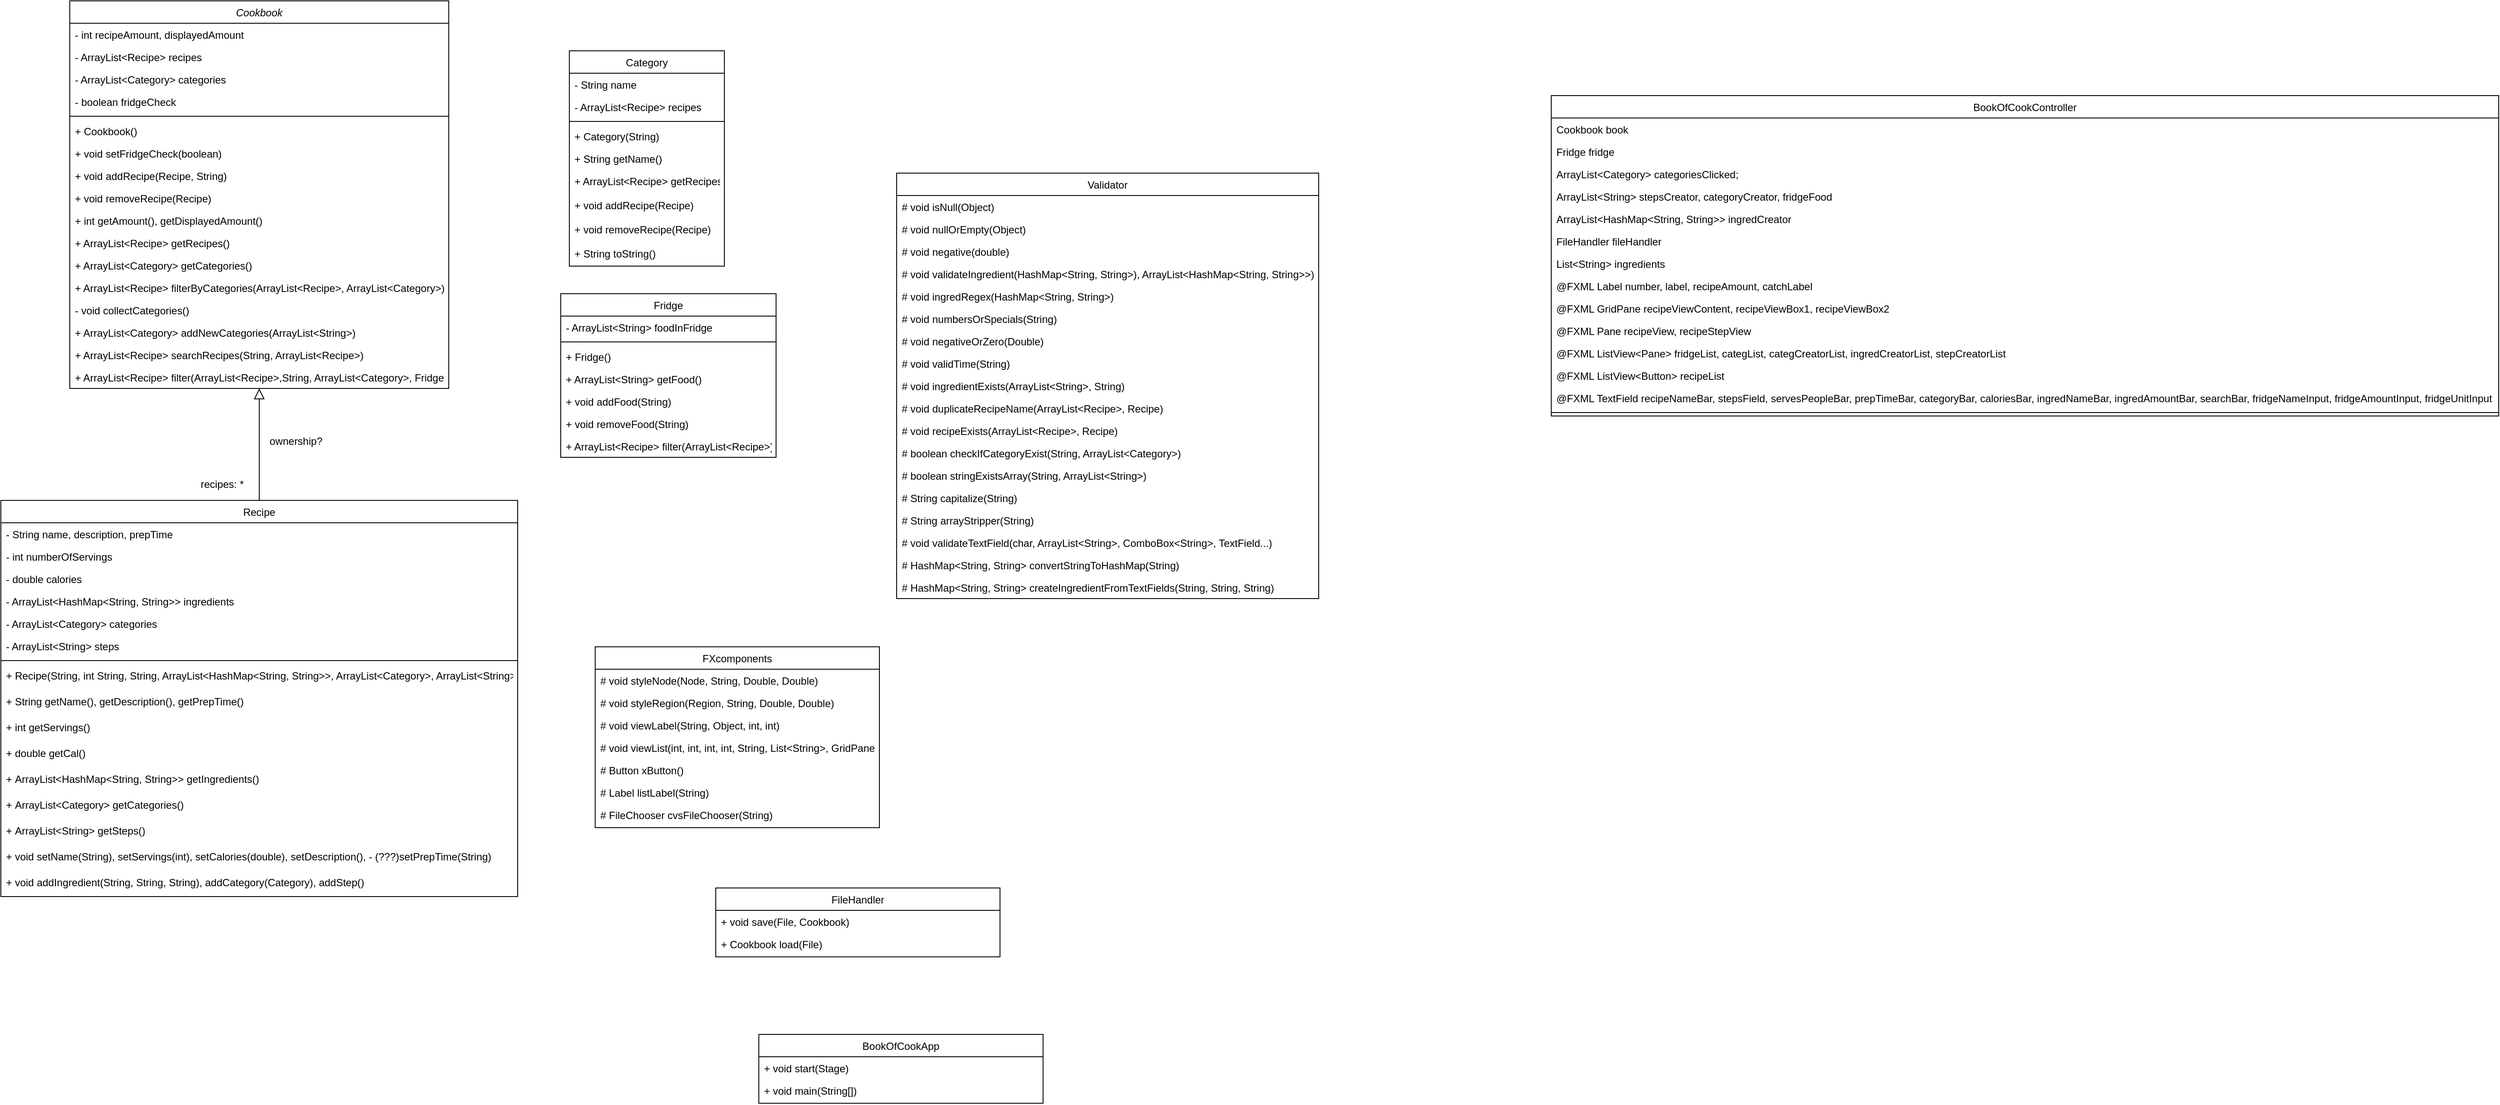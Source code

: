 <mxfile version="16.5.1" type="device"><diagram id="C5RBs43oDa-KdzZeNtuy" name="Page-1"><mxGraphModel dx="205" dy="326" grid="1" gridSize="10" guides="1" tooltips="1" connect="1" arrows="1" fold="1" page="1" pageScale="1" pageWidth="3300" pageHeight="4681" math="0" shadow="0"><root><mxCell id="WIyWlLk6GJQsqaUBKTNV-0"/><mxCell id="WIyWlLk6GJQsqaUBKTNV-1" parent="WIyWlLk6GJQsqaUBKTNV-0"/><mxCell id="zkfFHV4jXpPFQw0GAbJ--0" value="Cookbook" style="swimlane;fontStyle=2;align=center;verticalAlign=top;childLayout=stackLayout;horizontal=1;startSize=26;horizontalStack=0;resizeParent=1;resizeLast=0;collapsible=1;marginBottom=0;rounded=0;shadow=0;strokeWidth=1;" parent="WIyWlLk6GJQsqaUBKTNV-1" vertex="1"><mxGeometry x="100" y="10" width="440" height="450" as="geometry"><mxRectangle x="230" y="140" width="160" height="26" as="alternateBounds"/></mxGeometry></mxCell><mxCell id="zkfFHV4jXpPFQw0GAbJ--1" value="- int recipeAmount, displayedAmount" style="text;align=left;verticalAlign=top;spacingLeft=4;spacingRight=4;overflow=hidden;rotatable=0;points=[[0,0.5],[1,0.5]];portConstraint=eastwest;" parent="zkfFHV4jXpPFQw0GAbJ--0" vertex="1"><mxGeometry y="26" width="440" height="26" as="geometry"/></mxCell><mxCell id="zkfFHV4jXpPFQw0GAbJ--2" value="- ArrayList&lt;Recipe&gt; recipes" style="text;align=left;verticalAlign=top;spacingLeft=4;spacingRight=4;overflow=hidden;rotatable=0;points=[[0,0.5],[1,0.5]];portConstraint=eastwest;rounded=0;shadow=0;html=0;" parent="zkfFHV4jXpPFQw0GAbJ--0" vertex="1"><mxGeometry y="52" width="440" height="26" as="geometry"/></mxCell><mxCell id="zkfFHV4jXpPFQw0GAbJ--3" value="- ArrayList&lt;Category&gt; categories" style="text;align=left;verticalAlign=top;spacingLeft=4;spacingRight=4;overflow=hidden;rotatable=0;points=[[0,0.5],[1,0.5]];portConstraint=eastwest;rounded=0;shadow=0;html=0;" parent="zkfFHV4jXpPFQw0GAbJ--0" vertex="1"><mxGeometry y="78" width="440" height="26" as="geometry"/></mxCell><mxCell id="WYHL8WYSI3X4Hst5eTMY-47" value="- boolean fridgeCheck" style="text;align=left;verticalAlign=top;spacingLeft=4;spacingRight=4;overflow=hidden;rotatable=0;points=[[0,0.5],[1,0.5]];portConstraint=eastwest;rounded=0;shadow=0;html=0;" parent="zkfFHV4jXpPFQw0GAbJ--0" vertex="1"><mxGeometry y="104" width="440" height="26" as="geometry"/></mxCell><mxCell id="zkfFHV4jXpPFQw0GAbJ--4" value="" style="line;html=1;strokeWidth=1;align=left;verticalAlign=middle;spacingTop=-1;spacingLeft=3;spacingRight=3;rotatable=0;labelPosition=right;points=[];portConstraint=eastwest;" parent="zkfFHV4jXpPFQw0GAbJ--0" vertex="1"><mxGeometry y="130" width="440" height="8" as="geometry"/></mxCell><mxCell id="zkfFHV4jXpPFQw0GAbJ--5" value="+ Cookbook()" style="text;align=left;verticalAlign=top;spacingLeft=4;spacingRight=4;overflow=hidden;rotatable=0;points=[[0,0.5],[1,0.5]];portConstraint=eastwest;" parent="zkfFHV4jXpPFQw0GAbJ--0" vertex="1"><mxGeometry y="138" width="440" height="26" as="geometry"/></mxCell><mxCell id="WYHL8WYSI3X4Hst5eTMY-57" value="+ void setFridgeCheck(boolean)" style="text;align=left;verticalAlign=top;spacingLeft=4;spacingRight=4;overflow=hidden;rotatable=0;points=[[0,0.5],[1,0.5]];portConstraint=eastwest;" parent="zkfFHV4jXpPFQw0GAbJ--0" vertex="1"><mxGeometry y="164" width="440" height="26" as="geometry"/></mxCell><mxCell id="WYHL8WYSI3X4Hst5eTMY-48" value="+ void addRecipe(Recipe, String)" style="text;align=left;verticalAlign=top;spacingLeft=4;spacingRight=4;overflow=hidden;rotatable=0;points=[[0,0.5],[1,0.5]];portConstraint=eastwest;" parent="zkfFHV4jXpPFQw0GAbJ--0" vertex="1"><mxGeometry y="190" width="440" height="26" as="geometry"/></mxCell><mxCell id="WYHL8WYSI3X4Hst5eTMY-49" value="+ void removeRecipe(Recipe)" style="text;align=left;verticalAlign=top;spacingLeft=4;spacingRight=4;overflow=hidden;rotatable=0;points=[[0,0.5],[1,0.5]];portConstraint=eastwest;" parent="zkfFHV4jXpPFQw0GAbJ--0" vertex="1"><mxGeometry y="216" width="440" height="26" as="geometry"/></mxCell><mxCell id="WYHL8WYSI3X4Hst5eTMY-50" value="+ int getAmount(), getDisplayedAmount()" style="text;align=left;verticalAlign=top;spacingLeft=4;spacingRight=4;overflow=hidden;rotatable=0;points=[[0,0.5],[1,0.5]];portConstraint=eastwest;" parent="zkfFHV4jXpPFQw0GAbJ--0" vertex="1"><mxGeometry y="242" width="440" height="26" as="geometry"/></mxCell><mxCell id="WYHL8WYSI3X4Hst5eTMY-51" value="+ ArrayList&lt;Recipe&gt; getRecipes()" style="text;align=left;verticalAlign=top;spacingLeft=4;spacingRight=4;overflow=hidden;rotatable=0;points=[[0,0.5],[1,0.5]];portConstraint=eastwest;" parent="zkfFHV4jXpPFQw0GAbJ--0" vertex="1"><mxGeometry y="268" width="440" height="26" as="geometry"/></mxCell><mxCell id="WYHL8WYSI3X4Hst5eTMY-52" value="+ ArrayList&lt;Category&gt; getCategories()" style="text;align=left;verticalAlign=top;spacingLeft=4;spacingRight=4;overflow=hidden;rotatable=0;points=[[0,0.5],[1,0.5]];portConstraint=eastwest;" parent="zkfFHV4jXpPFQw0GAbJ--0" vertex="1"><mxGeometry y="294" width="440" height="26" as="geometry"/></mxCell><mxCell id="WYHL8WYSI3X4Hst5eTMY-53" value="+ ArrayList&lt;Recipe&gt; filterByCategories(ArrayList&lt;Recipe&gt;, ArrayList&lt;Category&gt;)" style="text;align=left;verticalAlign=top;spacingLeft=4;spacingRight=4;overflow=hidden;rotatable=0;points=[[0,0.5],[1,0.5]];portConstraint=eastwest;" parent="zkfFHV4jXpPFQw0GAbJ--0" vertex="1"><mxGeometry y="320" width="440" height="26" as="geometry"/></mxCell><mxCell id="WYHL8WYSI3X4Hst5eTMY-54" value="- void collectCategories()" style="text;align=left;verticalAlign=top;spacingLeft=4;spacingRight=4;overflow=hidden;rotatable=0;points=[[0,0.5],[1,0.5]];portConstraint=eastwest;" parent="zkfFHV4jXpPFQw0GAbJ--0" vertex="1"><mxGeometry y="346" width="440" height="26" as="geometry"/></mxCell><mxCell id="WYHL8WYSI3X4Hst5eTMY-55" value="+ ArrayList&lt;Category&gt; addNewCategories(ArrayList&lt;String&gt;)" style="text;align=left;verticalAlign=top;spacingLeft=4;spacingRight=4;overflow=hidden;rotatable=0;points=[[0,0.5],[1,0.5]];portConstraint=eastwest;" parent="zkfFHV4jXpPFQw0GAbJ--0" vertex="1"><mxGeometry y="372" width="440" height="26" as="geometry"/></mxCell><mxCell id="WYHL8WYSI3X4Hst5eTMY-56" value="+ ArrayList&lt;Recipe&gt; searchRecipes(String, ArrayList&lt;Recipe&gt;)" style="text;align=left;verticalAlign=top;spacingLeft=4;spacingRight=4;overflow=hidden;rotatable=0;points=[[0,0.5],[1,0.5]];portConstraint=eastwest;" parent="zkfFHV4jXpPFQw0GAbJ--0" vertex="1"><mxGeometry y="398" width="440" height="26" as="geometry"/></mxCell><mxCell id="WYHL8WYSI3X4Hst5eTMY-58" value="+ ArrayList&lt;Recipe&gt; filter(ArrayList&lt;Recipe&gt;,String, ArrayList&lt;Category&gt;, Fridge)" style="text;align=left;verticalAlign=top;spacingLeft=4;spacingRight=4;overflow=hidden;rotatable=0;points=[[0,0.5],[1,0.5]];portConstraint=eastwest;" parent="zkfFHV4jXpPFQw0GAbJ--0" vertex="1"><mxGeometry y="424" width="440" height="26" as="geometry"/></mxCell><mxCell id="zkfFHV4jXpPFQw0GAbJ--6" value="Recipe" style="swimlane;fontStyle=0;align=center;verticalAlign=top;childLayout=stackLayout;horizontal=1;startSize=26;horizontalStack=0;resizeParent=1;resizeLast=0;collapsible=1;marginBottom=0;rounded=0;shadow=0;strokeWidth=1;" parent="WIyWlLk6GJQsqaUBKTNV-1" vertex="1"><mxGeometry x="20" y="590" width="600" height="460" as="geometry"><mxRectangle x="130" y="380" width="160" height="26" as="alternateBounds"/></mxGeometry></mxCell><mxCell id="WYHL8WYSI3X4Hst5eTMY-22" value="- String name, description, prepTime" style="text;align=left;verticalAlign=top;spacingLeft=4;spacingRight=4;overflow=hidden;rotatable=0;points=[[0,0.5],[1,0.5]];portConstraint=eastwest;" parent="zkfFHV4jXpPFQw0GAbJ--6" vertex="1"><mxGeometry y="26" width="600" height="26" as="geometry"/></mxCell><mxCell id="zkfFHV4jXpPFQw0GAbJ--7" value="- int numberOfServings" style="text;align=left;verticalAlign=top;spacingLeft=4;spacingRight=4;overflow=hidden;rotatable=0;points=[[0,0.5],[1,0.5]];portConstraint=eastwest;" parent="zkfFHV4jXpPFQw0GAbJ--6" vertex="1"><mxGeometry y="52" width="600" height="26" as="geometry"/></mxCell><mxCell id="WYHL8WYSI3X4Hst5eTMY-23" value="- double calories" style="text;align=left;verticalAlign=top;spacingLeft=4;spacingRight=4;overflow=hidden;rotatable=0;points=[[0,0.5],[1,0.5]];portConstraint=eastwest;" parent="zkfFHV4jXpPFQw0GAbJ--6" vertex="1"><mxGeometry y="78" width="600" height="26" as="geometry"/></mxCell><mxCell id="WYHL8WYSI3X4Hst5eTMY-24" value="- ArrayList&lt;HashMap&lt;String, String&gt;&gt; ingredients" style="text;align=left;verticalAlign=top;spacingLeft=4;spacingRight=4;overflow=hidden;rotatable=0;points=[[0,0.5],[1,0.5]];portConstraint=eastwest;" parent="zkfFHV4jXpPFQw0GAbJ--6" vertex="1"><mxGeometry y="104" width="600" height="26" as="geometry"/></mxCell><mxCell id="WYHL8WYSI3X4Hst5eTMY-25" value="- ArrayList&lt;Category&gt; categories" style="text;align=left;verticalAlign=top;spacingLeft=4;spacingRight=4;overflow=hidden;rotatable=0;points=[[0,0.5],[1,0.5]];portConstraint=eastwest;" parent="zkfFHV4jXpPFQw0GAbJ--6" vertex="1"><mxGeometry y="130" width="600" height="26" as="geometry"/></mxCell><mxCell id="WYHL8WYSI3X4Hst5eTMY-26" value="- ArrayList&lt;String&gt; steps" style="text;align=left;verticalAlign=top;spacingLeft=4;spacingRight=4;overflow=hidden;rotatable=0;points=[[0,0.5],[1,0.5]];portConstraint=eastwest;" parent="zkfFHV4jXpPFQw0GAbJ--6" vertex="1"><mxGeometry y="156" width="600" height="26" as="geometry"/></mxCell><mxCell id="zkfFHV4jXpPFQw0GAbJ--9" value="" style="line;html=1;strokeWidth=1;align=left;verticalAlign=middle;spacingTop=-1;spacingLeft=3;spacingRight=3;rotatable=0;labelPosition=right;points=[];portConstraint=eastwest;" parent="zkfFHV4jXpPFQw0GAbJ--6" vertex="1"><mxGeometry y="182" width="600" height="8" as="geometry"/></mxCell><mxCell id="WYHL8WYSI3X4Hst5eTMY-40" value="+ Recipe(String, int String, String, ArrayList&lt;HashMap&lt;String, String&gt;&gt;, ArrayList&lt;Category&gt;, ArrayList&lt;String&gt;)" style="text;align=left;verticalAlign=top;spacingLeft=4;spacingRight=4;overflow=hidden;rotatable=0;points=[[0,0.5],[1,0.5]];portConstraint=eastwest;" parent="zkfFHV4jXpPFQw0GAbJ--6" vertex="1"><mxGeometry y="190" width="600" height="30" as="geometry"/></mxCell><mxCell id="WYHL8WYSI3X4Hst5eTMY-42" value="+ String getName(), getDescription(), getPrepTime()" style="text;align=left;verticalAlign=top;spacingLeft=4;spacingRight=4;overflow=hidden;rotatable=0;points=[[0,0.5],[1,0.5]];portConstraint=eastwest;" parent="zkfFHV4jXpPFQw0GAbJ--6" vertex="1"><mxGeometry y="220" width="600" height="30" as="geometry"/></mxCell><mxCell id="WYHL8WYSI3X4Hst5eTMY-38" value="+ int getServings()" style="text;align=left;verticalAlign=top;spacingLeft=4;spacingRight=4;overflow=hidden;rotatable=0;points=[[0,0.5],[1,0.5]];portConstraint=eastwest;" parent="zkfFHV4jXpPFQw0GAbJ--6" vertex="1"><mxGeometry y="250" width="600" height="30" as="geometry"/></mxCell><mxCell id="WYHL8WYSI3X4Hst5eTMY-43" value="+ double getCal()" style="text;align=left;verticalAlign=top;spacingLeft=4;spacingRight=4;overflow=hidden;rotatable=0;points=[[0,0.5],[1,0.5]];portConstraint=eastwest;" parent="zkfFHV4jXpPFQw0GAbJ--6" vertex="1"><mxGeometry y="280" width="600" height="30" as="geometry"/></mxCell><mxCell id="WYHL8WYSI3X4Hst5eTMY-44" value="+ ArrayList&lt;HashMap&lt;String, String&gt;&gt; getIngredients()" style="text;align=left;verticalAlign=top;spacingLeft=4;spacingRight=4;overflow=hidden;rotatable=0;points=[[0,0.5],[1,0.5]];portConstraint=eastwest;" parent="zkfFHV4jXpPFQw0GAbJ--6" vertex="1"><mxGeometry y="310" width="600" height="30" as="geometry"/></mxCell><mxCell id="WYHL8WYSI3X4Hst5eTMY-46" value="+ ArrayList&lt;Category&gt; getCategories()" style="text;align=left;verticalAlign=top;spacingLeft=4;spacingRight=4;overflow=hidden;rotatable=0;points=[[0,0.5],[1,0.5]];portConstraint=eastwest;" parent="zkfFHV4jXpPFQw0GAbJ--6" vertex="1"><mxGeometry y="340" width="600" height="30" as="geometry"/></mxCell><mxCell id="WYHL8WYSI3X4Hst5eTMY-45" value="+ ArrayList&lt;String&gt; getSteps()" style="text;align=left;verticalAlign=top;spacingLeft=4;spacingRight=4;overflow=hidden;rotatable=0;points=[[0,0.5],[1,0.5]];portConstraint=eastwest;" parent="zkfFHV4jXpPFQw0GAbJ--6" vertex="1"><mxGeometry y="370" width="600" height="30" as="geometry"/></mxCell><mxCell id="zkfFHV4jXpPFQw0GAbJ--11" value="+ void setName(String), setServings(int), setCalories(double), setDescription(), - (???)setPrepTime(String)" style="text;align=left;verticalAlign=top;spacingLeft=4;spacingRight=4;overflow=hidden;rotatable=0;points=[[0,0.5],[1,0.5]];portConstraint=eastwest;" parent="zkfFHV4jXpPFQw0GAbJ--6" vertex="1"><mxGeometry y="400" width="600" height="30" as="geometry"/></mxCell><mxCell id="WYHL8WYSI3X4Hst5eTMY-37" value="+ void addIngredient(String, String, String), addCategory(Category), addStep()" style="text;align=left;verticalAlign=top;spacingLeft=4;spacingRight=4;overflow=hidden;rotatable=0;points=[[0,0.5],[1,0.5]];portConstraint=eastwest;" parent="zkfFHV4jXpPFQw0GAbJ--6" vertex="1"><mxGeometry y="430" width="600" height="30" as="geometry"/></mxCell><mxCell id="zkfFHV4jXpPFQw0GAbJ--12" value="" style="endArrow=block;endSize=10;endFill=0;shadow=0;strokeWidth=1;rounded=0;edgeStyle=elbowEdgeStyle;elbow=vertical;" parent="WIyWlLk6GJQsqaUBKTNV-1" source="zkfFHV4jXpPFQw0GAbJ--6" target="zkfFHV4jXpPFQw0GAbJ--0" edge="1"><mxGeometry width="160" relative="1" as="geometry"><mxPoint x="200" y="433" as="sourcePoint"/><mxPoint x="200" y="433" as="targetPoint"/></mxGeometry></mxCell><mxCell id="zkfFHV4jXpPFQw0GAbJ--17" value="Fridge" style="swimlane;fontStyle=0;align=center;verticalAlign=top;childLayout=stackLayout;horizontal=1;startSize=26;horizontalStack=0;resizeParent=1;resizeLast=0;collapsible=1;marginBottom=0;rounded=0;shadow=0;strokeWidth=1;" parent="WIyWlLk6GJQsqaUBKTNV-1" vertex="1"><mxGeometry x="670" y="350" width="250" height="190" as="geometry"><mxRectangle x="550" y="140" width="160" height="26" as="alternateBounds"/></mxGeometry></mxCell><mxCell id="zkfFHV4jXpPFQw0GAbJ--18" value="- ArrayList&lt;String&gt; foodInFridge" style="text;align=left;verticalAlign=top;spacingLeft=4;spacingRight=4;overflow=hidden;rotatable=0;points=[[0,0.5],[1,0.5]];portConstraint=eastwest;" parent="zkfFHV4jXpPFQw0GAbJ--17" vertex="1"><mxGeometry y="26" width="250" height="26" as="geometry"/></mxCell><mxCell id="zkfFHV4jXpPFQw0GAbJ--23" value="" style="line;html=1;strokeWidth=1;align=left;verticalAlign=middle;spacingTop=-1;spacingLeft=3;spacingRight=3;rotatable=0;labelPosition=right;points=[];portConstraint=eastwest;" parent="zkfFHV4jXpPFQw0GAbJ--17" vertex="1"><mxGeometry y="52" width="250" height="8" as="geometry"/></mxCell><mxCell id="zkfFHV4jXpPFQw0GAbJ--24" value="+ Fridge()" style="text;align=left;verticalAlign=top;spacingLeft=4;spacingRight=4;overflow=hidden;rotatable=0;points=[[0,0.5],[1,0.5]];portConstraint=eastwest;" parent="zkfFHV4jXpPFQw0GAbJ--17" vertex="1"><mxGeometry y="60" width="250" height="26" as="geometry"/></mxCell><mxCell id="zkfFHV4jXpPFQw0GAbJ--25" value="+ ArrayList&lt;String&gt; getFood()" style="text;align=left;verticalAlign=top;spacingLeft=4;spacingRight=4;overflow=hidden;rotatable=0;points=[[0,0.5],[1,0.5]];portConstraint=eastwest;" parent="zkfFHV4jXpPFQw0GAbJ--17" vertex="1"><mxGeometry y="86" width="250" height="26" as="geometry"/></mxCell><mxCell id="WYHL8WYSI3X4Hst5eTMY-67" value="+ void addFood(String)" style="text;align=left;verticalAlign=top;spacingLeft=4;spacingRight=4;overflow=hidden;rotatable=0;points=[[0,0.5],[1,0.5]];portConstraint=eastwest;" parent="zkfFHV4jXpPFQw0GAbJ--17" vertex="1"><mxGeometry y="112" width="250" height="26" as="geometry"/></mxCell><mxCell id="WYHL8WYSI3X4Hst5eTMY-68" value="+ void removeFood(String)" style="text;align=left;verticalAlign=top;spacingLeft=4;spacingRight=4;overflow=hidden;rotatable=0;points=[[0,0.5],[1,0.5]];portConstraint=eastwest;" parent="zkfFHV4jXpPFQw0GAbJ--17" vertex="1"><mxGeometry y="138" width="250" height="26" as="geometry"/></mxCell><mxCell id="WYHL8WYSI3X4Hst5eTMY-69" value="+ ArrayList&lt;Recipe&gt; filter(ArrayList&lt;Recipe&gt;)" style="text;align=left;verticalAlign=top;spacingLeft=4;spacingRight=4;overflow=hidden;rotatable=0;points=[[0,0.5],[1,0.5]];portConstraint=eastwest;" parent="zkfFHV4jXpPFQw0GAbJ--17" vertex="1"><mxGeometry y="164" width="250" height="26" as="geometry"/></mxCell><mxCell id="WYHL8WYSI3X4Hst5eTMY-0" value="BookOfCookController" style="swimlane;fontStyle=0;align=center;verticalAlign=top;childLayout=stackLayout;horizontal=1;startSize=26;horizontalStack=0;resizeParent=1;resizeLast=0;collapsible=1;marginBottom=0;rounded=0;shadow=0;strokeWidth=1;" parent="WIyWlLk6GJQsqaUBKTNV-1" vertex="1"><mxGeometry x="1820" y="120" width="1100" height="372" as="geometry"><mxRectangle x="230" y="140" width="160" height="26" as="alternateBounds"/></mxGeometry></mxCell><mxCell id="WYHL8WYSI3X4Hst5eTMY-1" value="Cookbook book" style="text;align=left;verticalAlign=top;spacingLeft=4;spacingRight=4;overflow=hidden;rotatable=0;points=[[0,0.5],[1,0.5]];portConstraint=eastwest;" parent="WYHL8WYSI3X4Hst5eTMY-0" vertex="1"><mxGeometry y="26" width="1100" height="26" as="geometry"/></mxCell><mxCell id="WYHL8WYSI3X4Hst5eTMY-2" value="Fridge fridge" style="text;align=left;verticalAlign=top;spacingLeft=4;spacingRight=4;overflow=hidden;rotatable=0;points=[[0,0.5],[1,0.5]];portConstraint=eastwest;rounded=0;shadow=0;html=0;" parent="WYHL8WYSI3X4Hst5eTMY-0" vertex="1"><mxGeometry y="52" width="1100" height="26" as="geometry"/></mxCell><mxCell id="WYHL8WYSI3X4Hst5eTMY-3" value="ArrayList&lt;Category&gt; categoriesClicked;" style="text;align=left;verticalAlign=top;spacingLeft=4;spacingRight=4;overflow=hidden;rotatable=0;points=[[0,0.5],[1,0.5]];portConstraint=eastwest;rounded=0;shadow=0;html=0;" parent="WYHL8WYSI3X4Hst5eTMY-0" vertex="1"><mxGeometry y="78" width="1100" height="26" as="geometry"/></mxCell><mxCell id="WYHL8WYSI3X4Hst5eTMY-117" value="ArrayList&lt;String&gt; stepsCreator, categoryCreator, fridgeFood" style="text;align=left;verticalAlign=top;spacingLeft=4;spacingRight=4;overflow=hidden;rotatable=0;points=[[0,0.5],[1,0.5]];portConstraint=eastwest;rounded=0;shadow=0;html=0;" parent="WYHL8WYSI3X4Hst5eTMY-0" vertex="1"><mxGeometry y="104" width="1100" height="26" as="geometry"/></mxCell><mxCell id="WYHL8WYSI3X4Hst5eTMY-118" value="ArrayList&lt;HashMap&lt;String, String&gt;&gt; ingredCreator" style="text;align=left;verticalAlign=top;spacingLeft=4;spacingRight=4;overflow=hidden;rotatable=0;points=[[0,0.5],[1,0.5]];portConstraint=eastwest;rounded=0;shadow=0;html=0;" parent="WYHL8WYSI3X4Hst5eTMY-0" vertex="1"><mxGeometry y="130" width="1100" height="26" as="geometry"/></mxCell><mxCell id="WYHL8WYSI3X4Hst5eTMY-119" value="FileHandler fileHandler" style="text;align=left;verticalAlign=top;spacingLeft=4;spacingRight=4;overflow=hidden;rotatable=0;points=[[0,0.5],[1,0.5]];portConstraint=eastwest;rounded=0;shadow=0;html=0;" parent="WYHL8WYSI3X4Hst5eTMY-0" vertex="1"><mxGeometry y="156" width="1100" height="26" as="geometry"/></mxCell><mxCell id="WYHL8WYSI3X4Hst5eTMY-120" value="List&lt;String&gt; ingredients" style="text;align=left;verticalAlign=top;spacingLeft=4;spacingRight=4;overflow=hidden;rotatable=0;points=[[0,0.5],[1,0.5]];portConstraint=eastwest;rounded=0;shadow=0;html=0;" parent="WYHL8WYSI3X4Hst5eTMY-0" vertex="1"><mxGeometry y="182" width="1100" height="26" as="geometry"/></mxCell><mxCell id="WYHL8WYSI3X4Hst5eTMY-121" value="@FXML Label number, label, recipeAmount, catchLabel" style="text;align=left;verticalAlign=top;spacingLeft=4;spacingRight=4;overflow=hidden;rotatable=0;points=[[0,0.5],[1,0.5]];portConstraint=eastwest;rounded=0;shadow=0;html=0;" parent="WYHL8WYSI3X4Hst5eTMY-0" vertex="1"><mxGeometry y="208" width="1100" height="26" as="geometry"/></mxCell><mxCell id="WYHL8WYSI3X4Hst5eTMY-122" value="@FXML GridPane recipeViewContent, recipeViewBox1, recipeViewBox2" style="text;align=left;verticalAlign=top;spacingLeft=4;spacingRight=4;overflow=hidden;rotatable=0;points=[[0,0.5],[1,0.5]];portConstraint=eastwest;rounded=0;shadow=0;html=0;" parent="WYHL8WYSI3X4Hst5eTMY-0" vertex="1"><mxGeometry y="234" width="1100" height="26" as="geometry"/></mxCell><mxCell id="WYHL8WYSI3X4Hst5eTMY-123" value="@FXML Pane recipeView, recipeStepView" style="text;align=left;verticalAlign=top;spacingLeft=4;spacingRight=4;overflow=hidden;rotatable=0;points=[[0,0.5],[1,0.5]];portConstraint=eastwest;rounded=0;shadow=0;html=0;" parent="WYHL8WYSI3X4Hst5eTMY-0" vertex="1"><mxGeometry y="260" width="1100" height="26" as="geometry"/></mxCell><mxCell id="WYHL8WYSI3X4Hst5eTMY-124" value="@FXML ListView&lt;Pane&gt; fridgeList, categList, categCreatorList, ingredCreatorList, stepCreatorList" style="text;align=left;verticalAlign=top;spacingLeft=4;spacingRight=4;overflow=hidden;rotatable=0;points=[[0,0.5],[1,0.5]];portConstraint=eastwest;rounded=0;shadow=0;html=0;" parent="WYHL8WYSI3X4Hst5eTMY-0" vertex="1"><mxGeometry y="286" width="1100" height="26" as="geometry"/></mxCell><mxCell id="WYHL8WYSI3X4Hst5eTMY-125" value="@FXML ListView&lt;Button&gt; recipeList" style="text;align=left;verticalAlign=top;spacingLeft=4;spacingRight=4;overflow=hidden;rotatable=0;points=[[0,0.5],[1,0.5]];portConstraint=eastwest;rounded=0;shadow=0;html=0;" parent="WYHL8WYSI3X4Hst5eTMY-0" vertex="1"><mxGeometry y="312" width="1100" height="26" as="geometry"/></mxCell><mxCell id="WYHL8WYSI3X4Hst5eTMY-126" value="@FXML TextField recipeNameBar, stepsField, servesPeopleBar, prepTimeBar, categoryBar, caloriesBar, ingredNameBar, ingredAmountBar, searchBar, fridgeNameInput, fridgeAmountInput, fridgeUnitInput" style="text;align=left;verticalAlign=top;spacingLeft=4;spacingRight=4;overflow=hidden;rotatable=0;points=[[0,0.5],[1,0.5]];portConstraint=eastwest;rounded=0;shadow=0;html=0;" parent="WYHL8WYSI3X4Hst5eTMY-0" vertex="1"><mxGeometry y="338" width="1100" height="26" as="geometry"/></mxCell><mxCell id="WYHL8WYSI3X4Hst5eTMY-4" value="" style="line;html=1;strokeWidth=1;align=left;verticalAlign=middle;spacingTop=-1;spacingLeft=3;spacingRight=3;rotatable=0;labelPosition=right;points=[];portConstraint=eastwest;" parent="WYHL8WYSI3X4Hst5eTMY-0" vertex="1"><mxGeometry y="364" width="1100" height="8" as="geometry"/></mxCell><mxCell id="WYHL8WYSI3X4Hst5eTMY-12" value="Validator" style="swimlane;fontStyle=0;align=center;verticalAlign=top;childLayout=stackLayout;horizontal=1;startSize=26;horizontalStack=0;resizeParent=1;resizeLast=0;collapsible=1;marginBottom=0;rounded=0;shadow=0;strokeWidth=1;" parent="WIyWlLk6GJQsqaUBKTNV-1" vertex="1"><mxGeometry x="1060" y="210" width="490" height="494" as="geometry"><mxRectangle x="550" y="140" width="160" height="26" as="alternateBounds"/></mxGeometry></mxCell><mxCell id="WYHL8WYSI3X4Hst5eTMY-19" value="# void isNull(Object)" style="text;align=left;verticalAlign=top;spacingLeft=4;spacingRight=4;overflow=hidden;rotatable=0;points=[[0,0.5],[1,0.5]];portConstraint=eastwest;" parent="WYHL8WYSI3X4Hst5eTMY-12" vertex="1"><mxGeometry y="26" width="490" height="26" as="geometry"/></mxCell><mxCell id="WYHL8WYSI3X4Hst5eTMY-20" value="# void nullOrEmpty(Object)" style="text;align=left;verticalAlign=top;spacingLeft=4;spacingRight=4;overflow=hidden;rotatable=0;points=[[0,0.5],[1,0.5]];portConstraint=eastwest;" parent="WYHL8WYSI3X4Hst5eTMY-12" vertex="1"><mxGeometry y="52" width="490" height="26" as="geometry"/></mxCell><mxCell id="WYHL8WYSI3X4Hst5eTMY-70" value="# void negative(double)" style="text;align=left;verticalAlign=top;spacingLeft=4;spacingRight=4;overflow=hidden;rotatable=0;points=[[0,0.5],[1,0.5]];portConstraint=eastwest;" parent="WYHL8WYSI3X4Hst5eTMY-12" vertex="1"><mxGeometry y="78" width="490" height="26" as="geometry"/></mxCell><mxCell id="WYHL8WYSI3X4Hst5eTMY-71" value="# void validateIngredient(HashMap&lt;String, String&gt;), ArrayList&lt;HashMap&lt;String, String&gt;&gt;)" style="text;align=left;verticalAlign=top;spacingLeft=4;spacingRight=4;overflow=hidden;rotatable=0;points=[[0,0.5],[1,0.5]];portConstraint=eastwest;" parent="WYHL8WYSI3X4Hst5eTMY-12" vertex="1"><mxGeometry y="104" width="490" height="26" as="geometry"/></mxCell><mxCell id="WYHL8WYSI3X4Hst5eTMY-72" value="# void ingredRegex(HashMap&lt;String, String&gt;)" style="text;align=left;verticalAlign=top;spacingLeft=4;spacingRight=4;overflow=hidden;rotatable=0;points=[[0,0.5],[1,0.5]];portConstraint=eastwest;" parent="WYHL8WYSI3X4Hst5eTMY-12" vertex="1"><mxGeometry y="130" width="490" height="26" as="geometry"/></mxCell><mxCell id="WYHL8WYSI3X4Hst5eTMY-73" value="# void numbersOrSpecials(String)" style="text;align=left;verticalAlign=top;spacingLeft=4;spacingRight=4;overflow=hidden;rotatable=0;points=[[0,0.5],[1,0.5]];portConstraint=eastwest;" parent="WYHL8WYSI3X4Hst5eTMY-12" vertex="1"><mxGeometry y="156" width="490" height="26" as="geometry"/></mxCell><mxCell id="WYHL8WYSI3X4Hst5eTMY-74" value="# void negativeOrZero(Double)" style="text;align=left;verticalAlign=top;spacingLeft=4;spacingRight=4;overflow=hidden;rotatable=0;points=[[0,0.5],[1,0.5]];portConstraint=eastwest;" parent="WYHL8WYSI3X4Hst5eTMY-12" vertex="1"><mxGeometry y="182" width="490" height="26" as="geometry"/></mxCell><mxCell id="WYHL8WYSI3X4Hst5eTMY-75" value="# void validTime(String)" style="text;align=left;verticalAlign=top;spacingLeft=4;spacingRight=4;overflow=hidden;rotatable=0;points=[[0,0.5],[1,0.5]];portConstraint=eastwest;" parent="WYHL8WYSI3X4Hst5eTMY-12" vertex="1"><mxGeometry y="208" width="490" height="26" as="geometry"/></mxCell><mxCell id="WYHL8WYSI3X4Hst5eTMY-76" value="# void ingredientExists(ArrayList&lt;String&gt;, String)" style="text;align=left;verticalAlign=top;spacingLeft=4;spacingRight=4;overflow=hidden;rotatable=0;points=[[0,0.5],[1,0.5]];portConstraint=eastwest;" parent="WYHL8WYSI3X4Hst5eTMY-12" vertex="1"><mxGeometry y="234" width="490" height="26" as="geometry"/></mxCell><mxCell id="WYHL8WYSI3X4Hst5eTMY-77" value="# void duplicateRecipeName(ArrayList&lt;Recipe&gt;, Recipe)" style="text;align=left;verticalAlign=top;spacingLeft=4;spacingRight=4;overflow=hidden;rotatable=0;points=[[0,0.5],[1,0.5]];portConstraint=eastwest;" parent="WYHL8WYSI3X4Hst5eTMY-12" vertex="1"><mxGeometry y="260" width="490" height="26" as="geometry"/></mxCell><mxCell id="WYHL8WYSI3X4Hst5eTMY-78" value="# void recipeExists(ArrayList&lt;Recipe&gt;, Recipe)" style="text;align=left;verticalAlign=top;spacingLeft=4;spacingRight=4;overflow=hidden;rotatable=0;points=[[0,0.5],[1,0.5]];portConstraint=eastwest;" parent="WYHL8WYSI3X4Hst5eTMY-12" vertex="1"><mxGeometry y="286" width="490" height="26" as="geometry"/></mxCell><mxCell id="WYHL8WYSI3X4Hst5eTMY-79" value="# boolean checkIfCategoryExist(String, ArrayList&lt;Category&gt;)" style="text;align=left;verticalAlign=top;spacingLeft=4;spacingRight=4;overflow=hidden;rotatable=0;points=[[0,0.5],[1,0.5]];portConstraint=eastwest;" parent="WYHL8WYSI3X4Hst5eTMY-12" vertex="1"><mxGeometry y="312" width="490" height="26" as="geometry"/></mxCell><mxCell id="WYHL8WYSI3X4Hst5eTMY-80" value="# boolean stringExistsArray(String, ArrayList&lt;String&gt;)" style="text;align=left;verticalAlign=top;spacingLeft=4;spacingRight=4;overflow=hidden;rotatable=0;points=[[0,0.5],[1,0.5]];portConstraint=eastwest;" parent="WYHL8WYSI3X4Hst5eTMY-12" vertex="1"><mxGeometry y="338" width="490" height="26" as="geometry"/></mxCell><mxCell id="WYHL8WYSI3X4Hst5eTMY-81" value="# String capitalize(String)" style="text;align=left;verticalAlign=top;spacingLeft=4;spacingRight=4;overflow=hidden;rotatable=0;points=[[0,0.5],[1,0.5]];portConstraint=eastwest;" parent="WYHL8WYSI3X4Hst5eTMY-12" vertex="1"><mxGeometry y="364" width="490" height="26" as="geometry"/></mxCell><mxCell id="WYHL8WYSI3X4Hst5eTMY-82" value="# String arrayStripper(String)" style="text;align=left;verticalAlign=top;spacingLeft=4;spacingRight=4;overflow=hidden;rotatable=0;points=[[0,0.5],[1,0.5]];portConstraint=eastwest;" parent="WYHL8WYSI3X4Hst5eTMY-12" vertex="1"><mxGeometry y="390" width="490" height="26" as="geometry"/></mxCell><mxCell id="WYHL8WYSI3X4Hst5eTMY-83" value="# void validateTextField(char, ArrayList&lt;String&gt;, ComboBox&lt;String&gt;, TextField...)" style="text;align=left;verticalAlign=top;spacingLeft=4;spacingRight=4;overflow=hidden;rotatable=0;points=[[0,0.5],[1,0.5]];portConstraint=eastwest;" parent="WYHL8WYSI3X4Hst5eTMY-12" vertex="1"><mxGeometry y="416" width="490" height="26" as="geometry"/></mxCell><mxCell id="WYHL8WYSI3X4Hst5eTMY-84" value="# HashMap&lt;String, String&gt; convertStringToHashMap(String)" style="text;align=left;verticalAlign=top;spacingLeft=4;spacingRight=4;overflow=hidden;rotatable=0;points=[[0,0.5],[1,0.5]];portConstraint=eastwest;" parent="WYHL8WYSI3X4Hst5eTMY-12" vertex="1"><mxGeometry y="442" width="490" height="26" as="geometry"/></mxCell><mxCell id="WYHL8WYSI3X4Hst5eTMY-85" value="# HashMap&lt;String, String&gt; createIngredientFromTextFields(String, String, String)" style="text;align=left;verticalAlign=top;spacingLeft=4;spacingRight=4;overflow=hidden;rotatable=0;points=[[0,0.5],[1,0.5]];portConstraint=eastwest;" parent="WYHL8WYSI3X4Hst5eTMY-12" vertex="1"><mxGeometry y="468" width="490" height="26" as="geometry"/></mxCell><mxCell id="WYHL8WYSI3X4Hst5eTMY-27" value="Category" style="swimlane;fontStyle=0;align=center;verticalAlign=top;childLayout=stackLayout;horizontal=1;startSize=26;horizontalStack=0;resizeParent=1;resizeLast=0;collapsible=1;marginBottom=0;rounded=0;shadow=0;strokeWidth=1;" parent="WIyWlLk6GJQsqaUBKTNV-1" vertex="1"><mxGeometry x="680" y="68" width="180" height="250" as="geometry"><mxRectangle x="340" y="380" width="170" height="26" as="alternateBounds"/></mxGeometry></mxCell><mxCell id="WYHL8WYSI3X4Hst5eTMY-28" value="- String name" style="text;align=left;verticalAlign=top;spacingLeft=4;spacingRight=4;overflow=hidden;rotatable=0;points=[[0,0.5],[1,0.5]];portConstraint=eastwest;" parent="WYHL8WYSI3X4Hst5eTMY-27" vertex="1"><mxGeometry y="26" width="180" height="26" as="geometry"/></mxCell><mxCell id="WYHL8WYSI3X4Hst5eTMY-59" value="- ArrayList&lt;Recipe&gt; recipes" style="text;align=left;verticalAlign=top;spacingLeft=4;spacingRight=4;overflow=hidden;rotatable=0;points=[[0,0.5],[1,0.5]];portConstraint=eastwest;" parent="WYHL8WYSI3X4Hst5eTMY-27" vertex="1"><mxGeometry y="52" width="180" height="26" as="geometry"/></mxCell><mxCell id="WYHL8WYSI3X4Hst5eTMY-29" value="" style="line;html=1;strokeWidth=1;align=left;verticalAlign=middle;spacingTop=-1;spacingLeft=3;spacingRight=3;rotatable=0;labelPosition=right;points=[];portConstraint=eastwest;" parent="WYHL8WYSI3X4Hst5eTMY-27" vertex="1"><mxGeometry y="78" width="180" height="8" as="geometry"/></mxCell><mxCell id="WYHL8WYSI3X4Hst5eTMY-60" value="+ Category(String)" style="text;align=left;verticalAlign=top;spacingLeft=4;spacingRight=4;overflow=hidden;rotatable=0;points=[[0,0.5],[1,0.5]];portConstraint=eastwest;" parent="WYHL8WYSI3X4Hst5eTMY-27" vertex="1"><mxGeometry y="86" width="180" height="26" as="geometry"/></mxCell><mxCell id="WYHL8WYSI3X4Hst5eTMY-61" value="+ String getName()" style="text;align=left;verticalAlign=top;spacingLeft=4;spacingRight=4;overflow=hidden;rotatable=0;points=[[0,0.5],[1,0.5]];portConstraint=eastwest;" parent="WYHL8WYSI3X4Hst5eTMY-27" vertex="1"><mxGeometry y="112" width="180" height="26" as="geometry"/></mxCell><mxCell id="WYHL8WYSI3X4Hst5eTMY-62" value="+ ArrayList&lt;Recipe&gt; getRecipes()" style="text;align=left;verticalAlign=top;spacingLeft=4;spacingRight=4;overflow=hidden;rotatable=0;points=[[0,0.5],[1,0.5]];portConstraint=eastwest;" parent="WYHL8WYSI3X4Hst5eTMY-27" vertex="1"><mxGeometry y="138" width="180" height="28" as="geometry"/></mxCell><mxCell id="WYHL8WYSI3X4Hst5eTMY-63" value="+ void addRecipe(Recipe)" style="text;align=left;verticalAlign=top;spacingLeft=4;spacingRight=4;overflow=hidden;rotatable=0;points=[[0,0.5],[1,0.5]];portConstraint=eastwest;" parent="WYHL8WYSI3X4Hst5eTMY-27" vertex="1"><mxGeometry y="166" width="180" height="28" as="geometry"/></mxCell><mxCell id="WYHL8WYSI3X4Hst5eTMY-64" value="+ void removeRecipe(Recipe)" style="text;align=left;verticalAlign=top;spacingLeft=4;spacingRight=4;overflow=hidden;rotatable=0;points=[[0,0.5],[1,0.5]];portConstraint=eastwest;" parent="WYHL8WYSI3X4Hst5eTMY-27" vertex="1"><mxGeometry y="194" width="180" height="28" as="geometry"/></mxCell><mxCell id="WYHL8WYSI3X4Hst5eTMY-65" value="+ String toString()" style="text;align=left;verticalAlign=top;spacingLeft=4;spacingRight=4;overflow=hidden;rotatable=0;points=[[0,0.5],[1,0.5]];portConstraint=eastwest;" parent="WYHL8WYSI3X4Hst5eTMY-27" vertex="1"><mxGeometry y="222" width="180" height="28" as="geometry"/></mxCell><mxCell id="WYHL8WYSI3X4Hst5eTMY-30" value="recipes: *" style="resizable=0;align=left;verticalAlign=bottom;labelBackgroundColor=none;fontSize=12;" parent="WIyWlLk6GJQsqaUBKTNV-1" connectable="0" vertex="1"><mxGeometry x="250" y="579.999" as="geometry"/></mxCell><mxCell id="WYHL8WYSI3X4Hst5eTMY-32" value="ownership?" style="resizable=0;align=left;verticalAlign=bottom;labelBackgroundColor=none;fontSize=12;" parent="WIyWlLk6GJQsqaUBKTNV-1" connectable="0" vertex="1"><mxGeometry x="330" y="529.999" as="geometry"/></mxCell><mxCell id="WYHL8WYSI3X4Hst5eTMY-86" value="FXcomponents" style="swimlane;fontStyle=0;align=center;verticalAlign=top;childLayout=stackLayout;horizontal=1;startSize=26;horizontalStack=0;resizeParent=1;resizeLast=0;collapsible=1;marginBottom=0;rounded=0;shadow=0;strokeWidth=1;" parent="WIyWlLk6GJQsqaUBKTNV-1" vertex="1"><mxGeometry x="710" y="760" width="330" height="210" as="geometry"><mxRectangle x="550" y="140" width="160" height="26" as="alternateBounds"/></mxGeometry></mxCell><mxCell id="WYHL8WYSI3X4Hst5eTMY-87" value="# void styleNode(Node, String, Double, Double)" style="text;align=left;verticalAlign=top;spacingLeft=4;spacingRight=4;overflow=hidden;rotatable=0;points=[[0,0.5],[1,0.5]];portConstraint=eastwest;" parent="WYHL8WYSI3X4Hst5eTMY-86" vertex="1"><mxGeometry y="26" width="330" height="26" as="geometry"/></mxCell><mxCell id="WYHL8WYSI3X4Hst5eTMY-88" value="# void styleRegion(Region, String, Double, Double)" style="text;align=left;verticalAlign=top;spacingLeft=4;spacingRight=4;overflow=hidden;rotatable=0;points=[[0,0.5],[1,0.5]];portConstraint=eastwest;" parent="WYHL8WYSI3X4Hst5eTMY-86" vertex="1"><mxGeometry y="52" width="330" height="26" as="geometry"/></mxCell><mxCell id="WYHL8WYSI3X4Hst5eTMY-89" value="# void viewLabel(String, Object, int, int)" style="text;align=left;verticalAlign=top;spacingLeft=4;spacingRight=4;overflow=hidden;rotatable=0;points=[[0,0.5],[1,0.5]];portConstraint=eastwest;" parent="WYHL8WYSI3X4Hst5eTMY-86" vertex="1"><mxGeometry y="78" width="330" height="26" as="geometry"/></mxCell><mxCell id="WYHL8WYSI3X4Hst5eTMY-90" value="# void viewList(int, int, int, int, String, List&lt;String&gt;, GridPane)" style="text;align=left;verticalAlign=top;spacingLeft=4;spacingRight=4;overflow=hidden;rotatable=0;points=[[0,0.5],[1,0.5]];portConstraint=eastwest;" parent="WYHL8WYSI3X4Hst5eTMY-86" vertex="1"><mxGeometry y="104" width="330" height="26" as="geometry"/></mxCell><mxCell id="WYHL8WYSI3X4Hst5eTMY-91" value="# Button xButton()" style="text;align=left;verticalAlign=top;spacingLeft=4;spacingRight=4;overflow=hidden;rotatable=0;points=[[0,0.5],[1,0.5]];portConstraint=eastwest;" parent="WYHL8WYSI3X4Hst5eTMY-86" vertex="1"><mxGeometry y="130" width="330" height="26" as="geometry"/></mxCell><mxCell id="WYHL8WYSI3X4Hst5eTMY-93" value="# Label listLabel(String)" style="text;align=left;verticalAlign=top;spacingLeft=4;spacingRight=4;overflow=hidden;rotatable=0;points=[[0,0.5],[1,0.5]];portConstraint=eastwest;" parent="WYHL8WYSI3X4Hst5eTMY-86" vertex="1"><mxGeometry y="156" width="330" height="26" as="geometry"/></mxCell><mxCell id="WYHL8WYSI3X4Hst5eTMY-92" value="# FileChooser cvsFileChooser(String)" style="text;align=left;verticalAlign=top;spacingLeft=4;spacingRight=4;overflow=hidden;rotatable=0;points=[[0,0.5],[1,0.5]];portConstraint=eastwest;" parent="WYHL8WYSI3X4Hst5eTMY-86" vertex="1"><mxGeometry y="182" width="330" height="26" as="geometry"/></mxCell><mxCell id="WYHL8WYSI3X4Hst5eTMY-105" value="FileHandler" style="swimlane;fontStyle=0;align=center;verticalAlign=top;childLayout=stackLayout;horizontal=1;startSize=26;horizontalStack=0;resizeParent=1;resizeLast=0;collapsible=1;marginBottom=0;rounded=0;shadow=0;strokeWidth=1;" parent="WIyWlLk6GJQsqaUBKTNV-1" vertex="1"><mxGeometry x="850" y="1040" width="330" height="80" as="geometry"><mxRectangle x="550" y="140" width="160" height="26" as="alternateBounds"/></mxGeometry></mxCell><mxCell id="WYHL8WYSI3X4Hst5eTMY-106" value="+ void save(File, Cookbook)" style="text;align=left;verticalAlign=top;spacingLeft=4;spacingRight=4;overflow=hidden;rotatable=0;points=[[0,0.5],[1,0.5]];portConstraint=eastwest;" parent="WYHL8WYSI3X4Hst5eTMY-105" vertex="1"><mxGeometry y="26" width="330" height="26" as="geometry"/></mxCell><mxCell id="WYHL8WYSI3X4Hst5eTMY-107" value="+ Cookbook load(File)" style="text;align=left;verticalAlign=top;spacingLeft=4;spacingRight=4;overflow=hidden;rotatable=0;points=[[0,0.5],[1,0.5]];portConstraint=eastwest;" parent="WYHL8WYSI3X4Hst5eTMY-105" vertex="1"><mxGeometry y="52" width="330" height="26" as="geometry"/></mxCell><mxCell id="WYHL8WYSI3X4Hst5eTMY-113" value="BookOfCookApp" style="swimlane;fontStyle=0;align=center;verticalAlign=top;childLayout=stackLayout;horizontal=1;startSize=26;horizontalStack=0;resizeParent=1;resizeLast=0;collapsible=1;marginBottom=0;rounded=0;shadow=0;strokeWidth=1;" parent="WIyWlLk6GJQsqaUBKTNV-1" vertex="1"><mxGeometry x="900" y="1210" width="330" height="80" as="geometry"><mxRectangle x="550" y="140" width="160" height="26" as="alternateBounds"/></mxGeometry></mxCell><mxCell id="WYHL8WYSI3X4Hst5eTMY-114" value="+ void start(Stage)" style="text;align=left;verticalAlign=top;spacingLeft=4;spacingRight=4;overflow=hidden;rotatable=0;points=[[0,0.5],[1,0.5]];portConstraint=eastwest;" parent="WYHL8WYSI3X4Hst5eTMY-113" vertex="1"><mxGeometry y="26" width="330" height="26" as="geometry"/></mxCell><mxCell id="WYHL8WYSI3X4Hst5eTMY-115" value="+ void main(String[])" style="text;align=left;verticalAlign=top;spacingLeft=4;spacingRight=4;overflow=hidden;rotatable=0;points=[[0,0.5],[1,0.5]];portConstraint=eastwest;" parent="WYHL8WYSI3X4Hst5eTMY-113" vertex="1"><mxGeometry y="52" width="330" height="26" as="geometry"/></mxCell></root></mxGraphModel></diagram></mxfile>